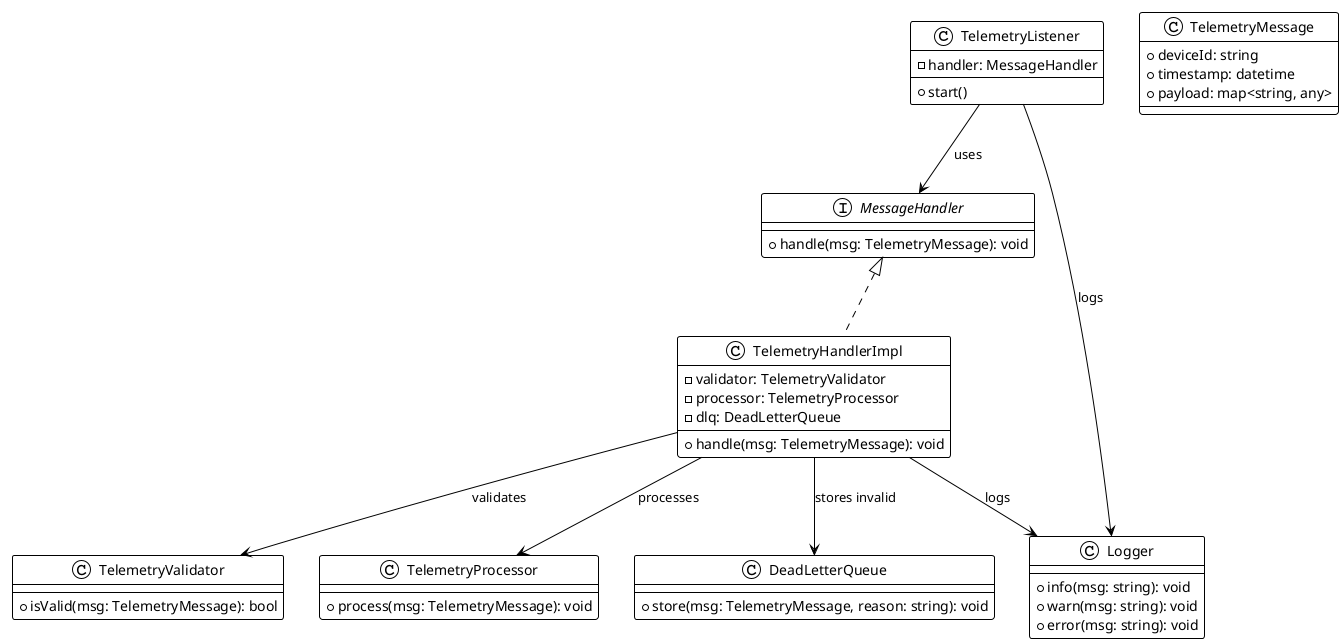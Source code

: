 @startuml
!theme plain

class TelemetryListener {
  +start()
  -handler: MessageHandler
}

interface MessageHandler {
  +handle(msg: TelemetryMessage): void
}

class TelemetryMessage {
  +deviceId: string
  +timestamp: datetime
  +payload: map<string, any>
}

class TelemetryValidator {
  +isValid(msg: TelemetryMessage): bool
}

class TelemetryProcessor {
  +process(msg: TelemetryMessage): void
}

class DeadLetterQueue {
  +store(msg: TelemetryMessage, reason: string): void
}

class Logger {
  +info(msg: string): void
  +warn(msg: string): void
  +error(msg: string): void
}

TelemetryListener --> MessageHandler : uses
TelemetryListener --> Logger : logs

MessageHandler <|.. TelemetryHandlerImpl

class TelemetryHandlerImpl {
  -validator: TelemetryValidator
  -processor: TelemetryProcessor
  -dlq: DeadLetterQueue
  +handle(msg: TelemetryMessage): void
}

TelemetryHandlerImpl --> TelemetryValidator : validates
TelemetryHandlerImpl --> TelemetryProcessor : processes
TelemetryHandlerImpl --> DeadLetterQueue : stores invalid
TelemetryHandlerImpl --> Logger : logs

@enduml